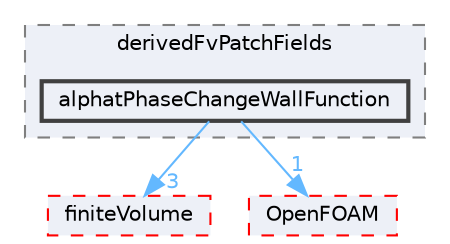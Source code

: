 digraph "src/phaseSystemModels/reactingEuler/multiphaseSystem/derivedFvPatchFields/alphatPhaseChangeWallFunction"
{
 // LATEX_PDF_SIZE
  bgcolor="transparent";
  edge [fontname=Helvetica,fontsize=10,labelfontname=Helvetica,labelfontsize=10];
  node [fontname=Helvetica,fontsize=10,shape=box,height=0.2,width=0.4];
  compound=true
  subgraph clusterdir_7ea7ebc28dfda8fecb83ce8abc03c082 {
    graph [ bgcolor="#edf0f7", pencolor="grey50", label="derivedFvPatchFields", fontname=Helvetica,fontsize=10 style="filled,dashed", URL="dir_7ea7ebc28dfda8fecb83ce8abc03c082.html",tooltip=""]
  dir_3dfcb5a766a7a391fd7486e7eb2876e4 [label="alphatPhaseChangeWallFunction", fillcolor="#edf0f7", color="grey25", style="filled,bold", URL="dir_3dfcb5a766a7a391fd7486e7eb2876e4.html",tooltip=""];
  }
  dir_9bd15774b555cf7259a6fa18f99fe99b [label="finiteVolume", fillcolor="#edf0f7", color="red", style="filled,dashed", URL="dir_9bd15774b555cf7259a6fa18f99fe99b.html",tooltip=""];
  dir_c5473ff19b20e6ec4dfe5c310b3778a8 [label="OpenFOAM", fillcolor="#edf0f7", color="red", style="filled,dashed", URL="dir_c5473ff19b20e6ec4dfe5c310b3778a8.html",tooltip=""];
  dir_3dfcb5a766a7a391fd7486e7eb2876e4->dir_9bd15774b555cf7259a6fa18f99fe99b [headlabel="3", labeldistance=1.5 headhref="dir_000096_001387.html" href="dir_000096_001387.html" color="steelblue1" fontcolor="steelblue1"];
  dir_3dfcb5a766a7a391fd7486e7eb2876e4->dir_c5473ff19b20e6ec4dfe5c310b3778a8 [headlabel="1", labeldistance=1.5 headhref="dir_000096_002695.html" href="dir_000096_002695.html" color="steelblue1" fontcolor="steelblue1"];
}
